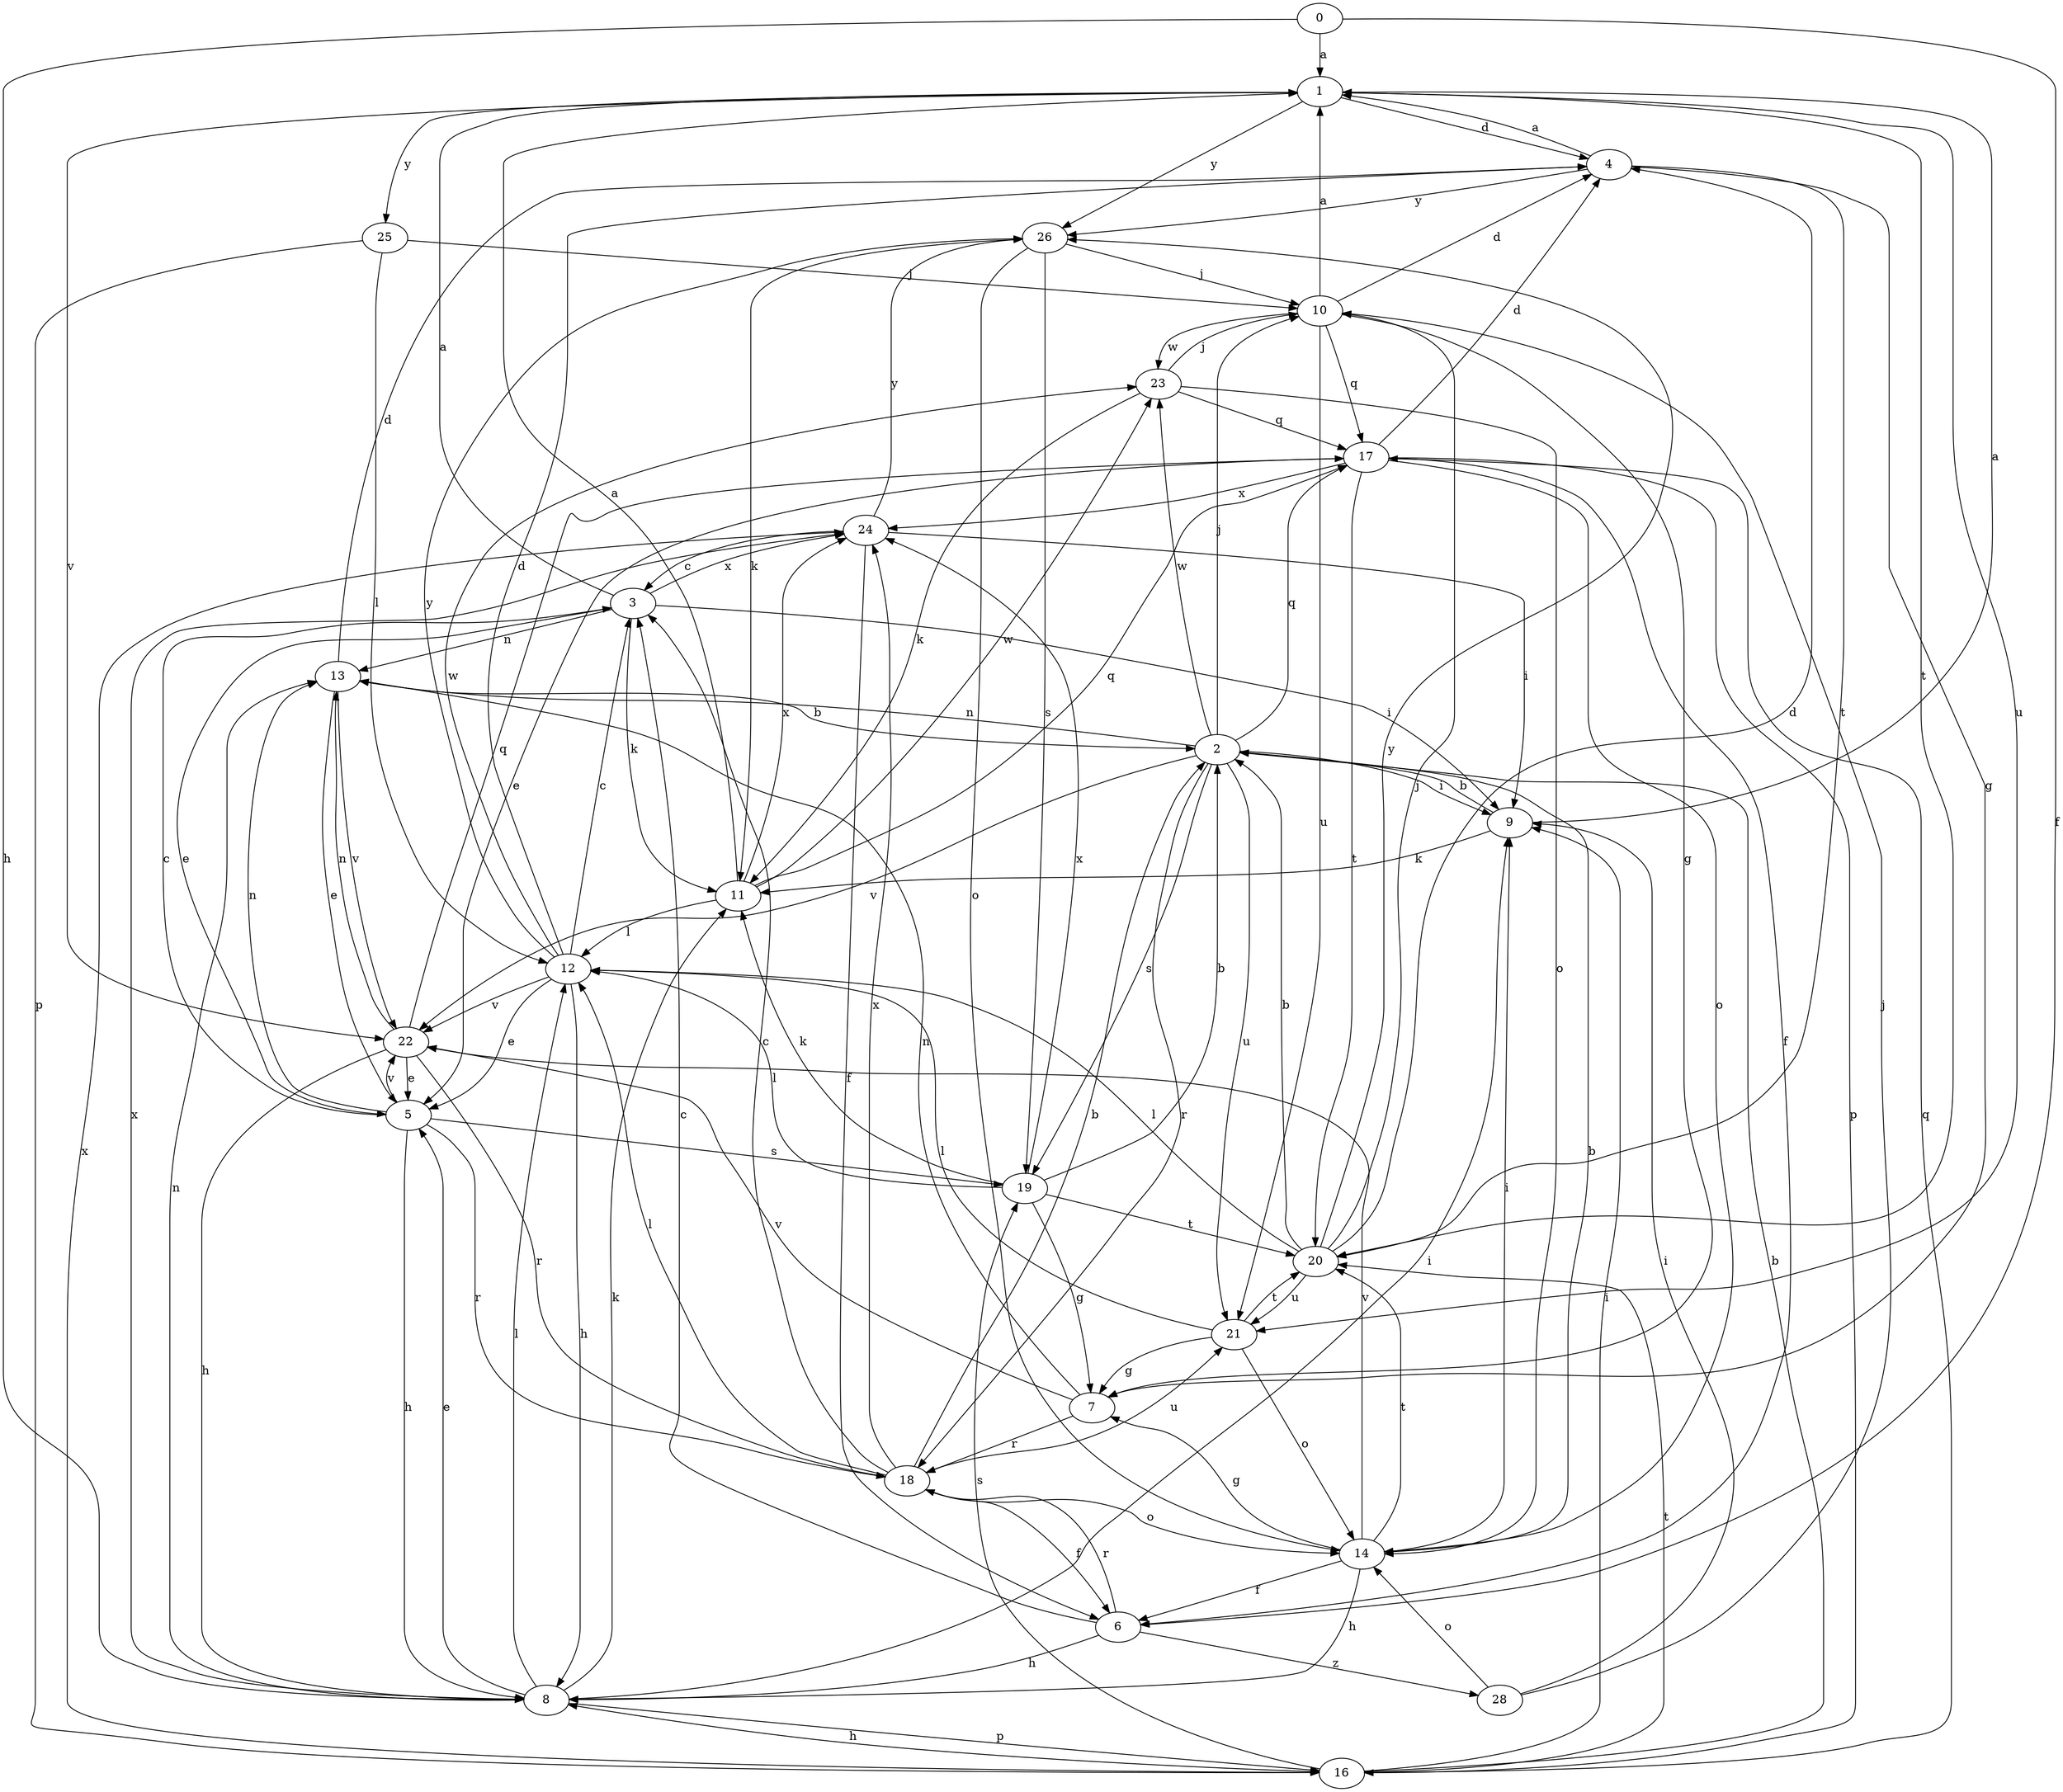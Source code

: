 strict digraph  {
1;
2;
0;
3;
4;
5;
6;
7;
8;
9;
10;
11;
12;
13;
14;
16;
17;
18;
19;
20;
21;
22;
23;
24;
25;
26;
28;
1 -> 4  [label=d];
1 -> 20  [label=t];
1 -> 21  [label=u];
1 -> 22  [label=v];
1 -> 25  [label=y];
1 -> 26  [label=y];
2 -> 9  [label=i];
2 -> 10  [label=j];
2 -> 13  [label=n];
2 -> 17  [label=q];
2 -> 18  [label=r];
2 -> 19  [label=s];
2 -> 21  [label=u];
2 -> 22  [label=v];
2 -> 23  [label=w];
0 -> 1  [label=a];
0 -> 6  [label=f];
0 -> 8  [label=h];
3 -> 1  [label=a];
3 -> 5  [label=e];
3 -> 9  [label=i];
3 -> 11  [label=k];
3 -> 13  [label=n];
3 -> 24  [label=x];
4 -> 1  [label=a];
4 -> 7  [label=g];
4 -> 20  [label=t];
4 -> 26  [label=y];
5 -> 3  [label=c];
5 -> 8  [label=h];
5 -> 13  [label=n];
5 -> 18  [label=r];
5 -> 19  [label=s];
5 -> 22  [label=v];
6 -> 3  [label=c];
6 -> 8  [label=h];
6 -> 18  [label=r];
6 -> 28  [label=z];
7 -> 13  [label=n];
7 -> 18  [label=r];
7 -> 22  [label=v];
8 -> 5  [label=e];
8 -> 9  [label=i];
8 -> 11  [label=k];
8 -> 12  [label=l];
8 -> 13  [label=n];
8 -> 16  [label=p];
8 -> 24  [label=x];
9 -> 1  [label=a];
9 -> 2  [label=b];
9 -> 11  [label=k];
10 -> 1  [label=a];
10 -> 4  [label=d];
10 -> 7  [label=g];
10 -> 17  [label=q];
10 -> 21  [label=u];
10 -> 23  [label=w];
11 -> 1  [label=a];
11 -> 12  [label=l];
11 -> 17  [label=q];
11 -> 23  [label=w];
11 -> 24  [label=x];
12 -> 3  [label=c];
12 -> 4  [label=d];
12 -> 5  [label=e];
12 -> 8  [label=h];
12 -> 22  [label=v];
12 -> 23  [label=w];
12 -> 26  [label=y];
13 -> 2  [label=b];
13 -> 4  [label=d];
13 -> 5  [label=e];
13 -> 22  [label=v];
14 -> 2  [label=b];
14 -> 6  [label=f];
14 -> 7  [label=g];
14 -> 8  [label=h];
14 -> 9  [label=i];
14 -> 20  [label=t];
14 -> 22  [label=v];
16 -> 2  [label=b];
16 -> 8  [label=h];
16 -> 9  [label=i];
16 -> 17  [label=q];
16 -> 19  [label=s];
16 -> 20  [label=t];
16 -> 24  [label=x];
17 -> 4  [label=d];
17 -> 5  [label=e];
17 -> 6  [label=f];
17 -> 14  [label=o];
17 -> 16  [label=p];
17 -> 20  [label=t];
17 -> 24  [label=x];
18 -> 2  [label=b];
18 -> 3  [label=c];
18 -> 6  [label=f];
18 -> 12  [label=l];
18 -> 14  [label=o];
18 -> 21  [label=u];
18 -> 24  [label=x];
19 -> 2  [label=b];
19 -> 7  [label=g];
19 -> 11  [label=k];
19 -> 12  [label=l];
19 -> 20  [label=t];
19 -> 24  [label=x];
20 -> 2  [label=b];
20 -> 4  [label=d];
20 -> 10  [label=j];
20 -> 12  [label=l];
20 -> 21  [label=u];
20 -> 26  [label=y];
21 -> 7  [label=g];
21 -> 12  [label=l];
21 -> 14  [label=o];
21 -> 20  [label=t];
22 -> 5  [label=e];
22 -> 8  [label=h];
22 -> 13  [label=n];
22 -> 17  [label=q];
22 -> 18  [label=r];
23 -> 10  [label=j];
23 -> 11  [label=k];
23 -> 14  [label=o];
23 -> 17  [label=q];
24 -> 3  [label=c];
24 -> 6  [label=f];
24 -> 9  [label=i];
24 -> 26  [label=y];
25 -> 10  [label=j];
25 -> 12  [label=l];
25 -> 16  [label=p];
26 -> 10  [label=j];
26 -> 11  [label=k];
26 -> 14  [label=o];
26 -> 19  [label=s];
28 -> 9  [label=i];
28 -> 10  [label=j];
28 -> 14  [label=o];
}
